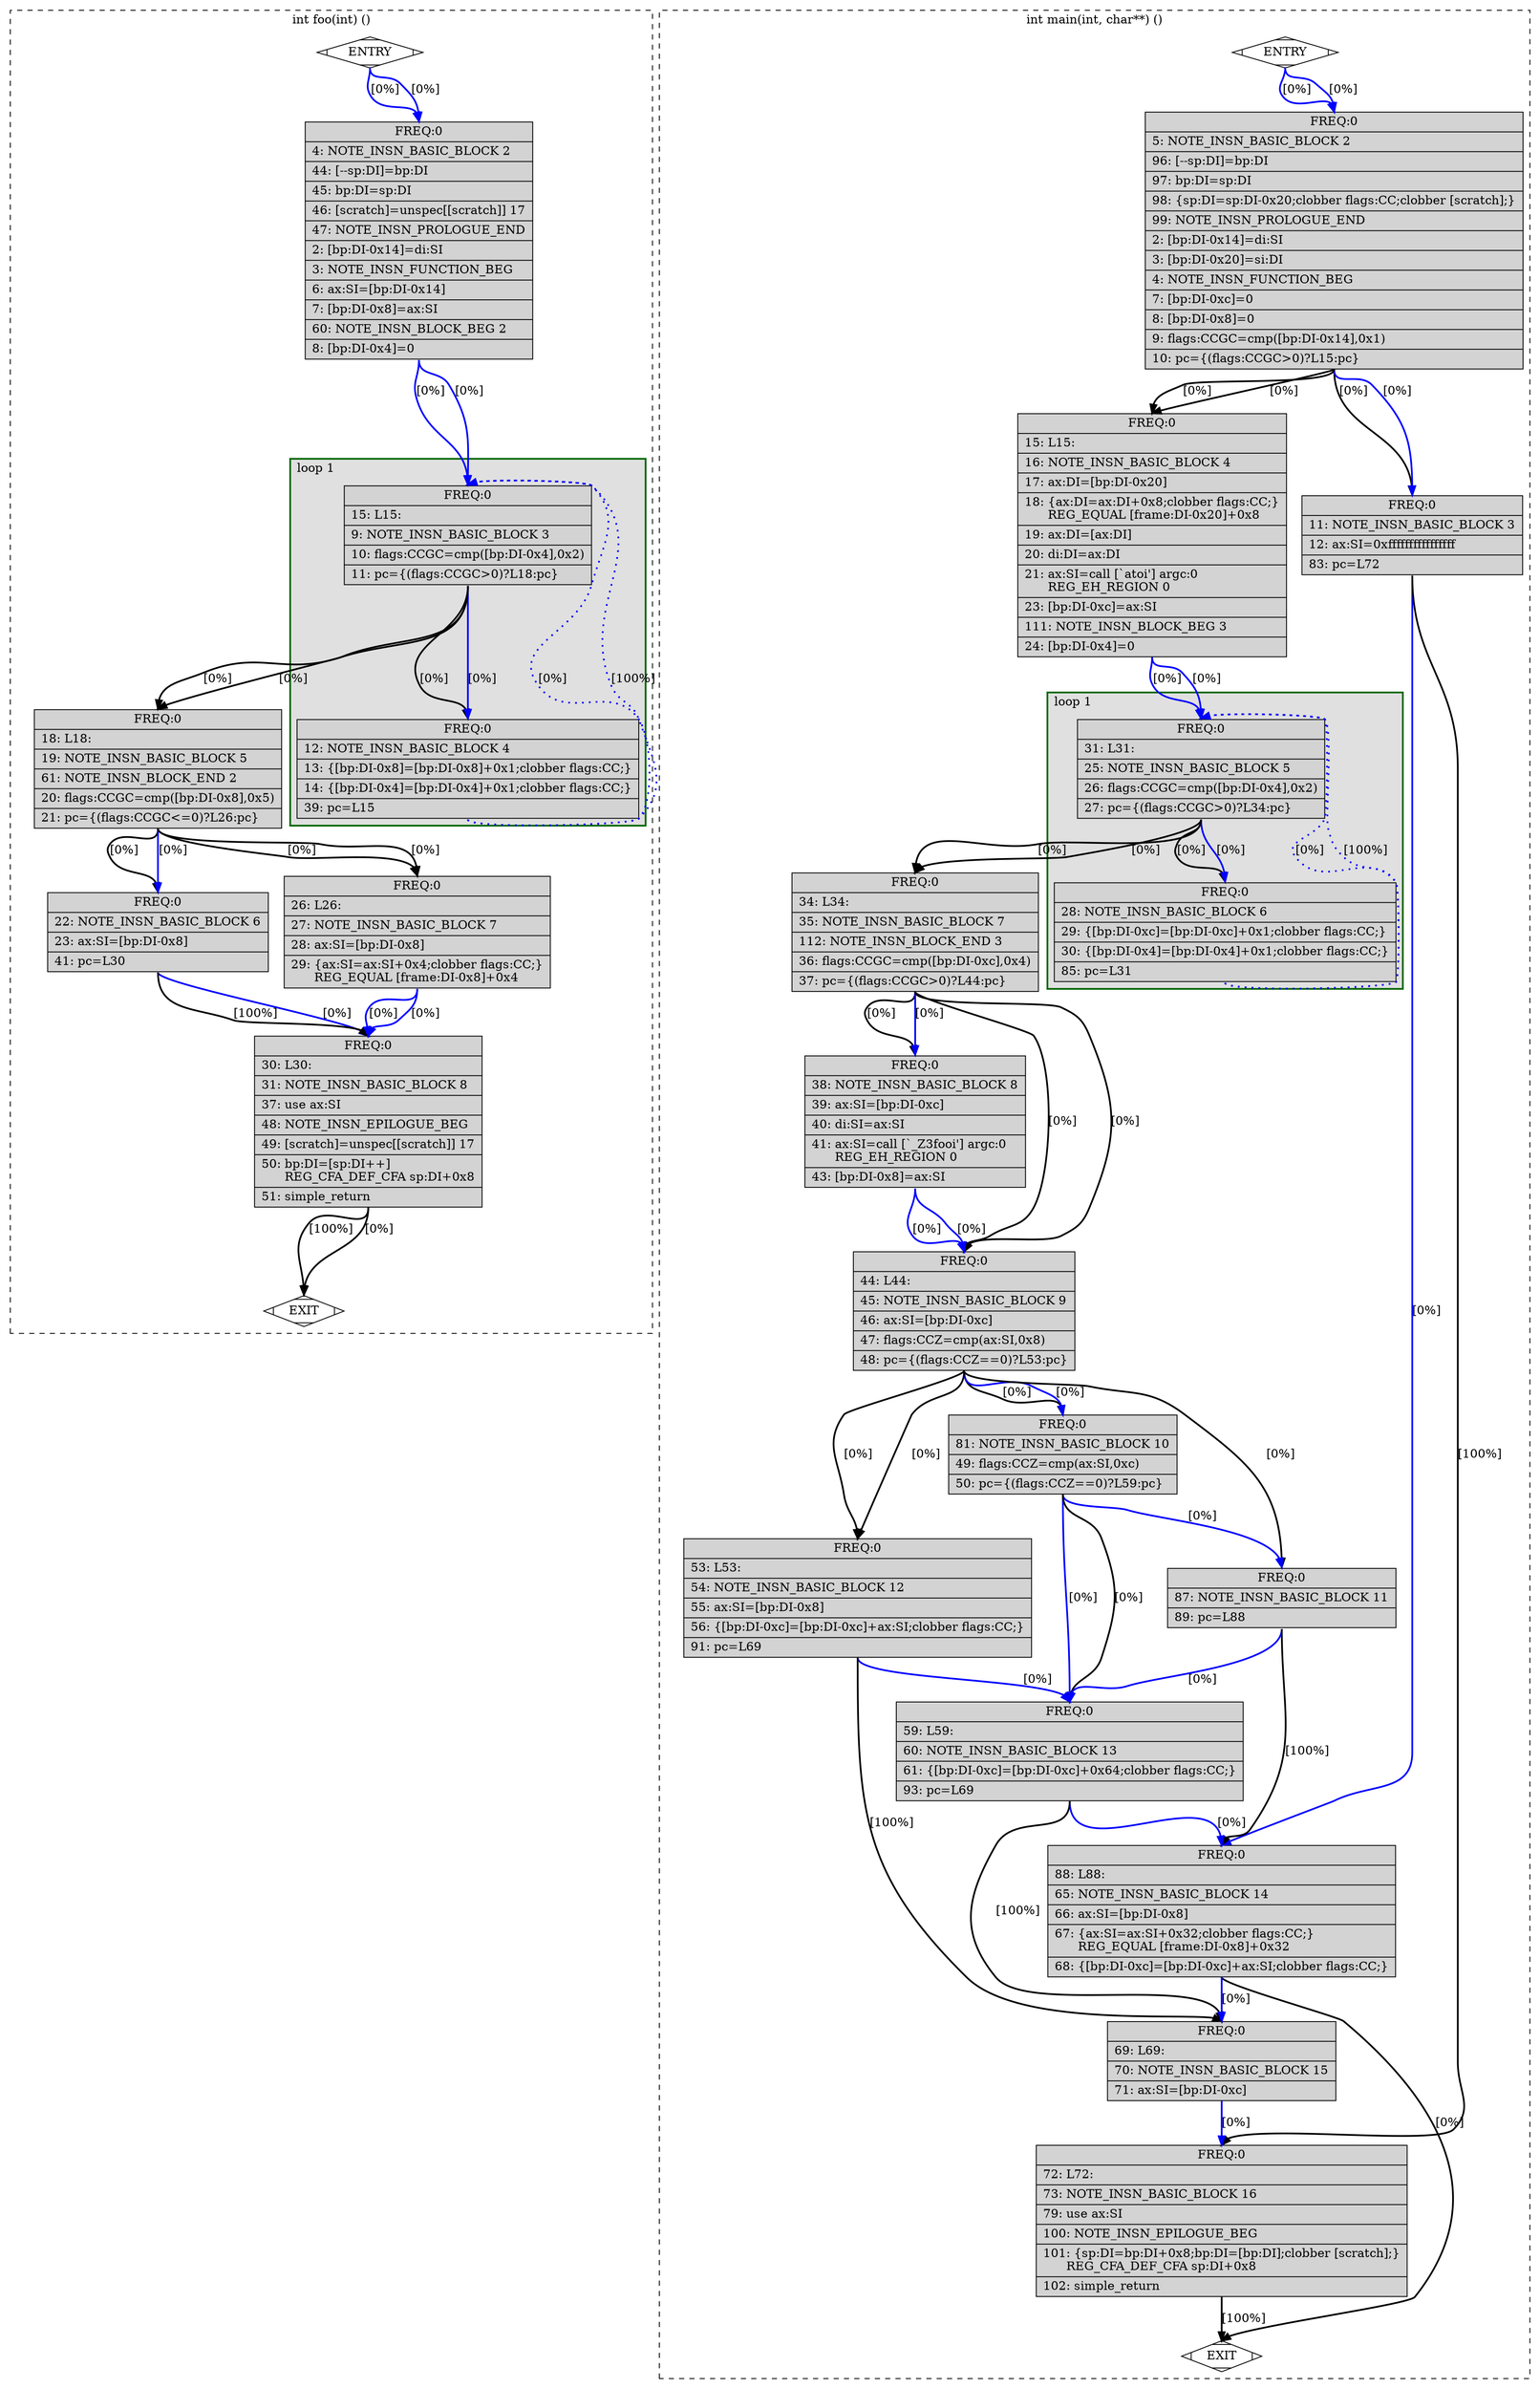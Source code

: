 digraph {
subgraph "cluster_int foo(int)" {
	style="dashed";
	color="black";
	label="int foo(int) ()";
	subgraph cluster_2_1 {
	style="filled";
	color="darkgreen";
	fillcolor="grey88";
	label="loop 1";
	labeljust=l;
	penwidth=2;
	fn_2_basic_block_3 [shape=record,style=filled,fillcolor=lightgrey,label="{ FREQ:0 |\<bb\ 3\>:\l\
|#\ b_1\ =\ PHI\ \<b_5(2),\ b_7(4)\>\l\
|#\ i_2\ =\ PHI\ \<i_6(2),\ i_8(4)\>\l\
|if\ (i_2\ \>\ 2)\l\
\ \ goto\ \<bb\ 5\>;\l\
else\l\
\ \ goto\ \<bb\ 4\>;\l\
}"];

	fn_2_basic_block_4 [shape=record,style=filled,fillcolor=lightgrey,label="{ FREQ:0 |\<bb\ 4\>:\l\
|b_7\ =\ b_1\ +\ 1;\l\
|i_8\ =\ i_2\ +\ 1;\l\
goto\ \<bb\ 3\>;\l\
}"];

	}
	fn_2_basic_block_0 [shape=Mdiamond,style=filled,fillcolor=white,label="ENTRY"];

	fn_2_basic_block_1 [shape=Mdiamond,style=filled,fillcolor=white,label="EXIT"];

	fn_2_basic_block_2 [shape=record,style=filled,fillcolor=lightgrey,label="{ FREQ:0 |\<bb\ 2\>:\l\
|b_5\ =\ a_4(D);\l\
|i_6\ =\ 0;\l\
}"];

	fn_2_basic_block_5 [shape=record,style=filled,fillcolor=lightgrey,label="{ FREQ:0 |\<bb\ 5\>:\l\
|if\ (b_1\ \>\ 5)\l\
\ \ goto\ \<bb\ 6\>;\l\
else\l\
\ \ goto\ \<bb\ 7\>;\l\
}"];

	fn_2_basic_block_6 [shape=record,style=filled,fillcolor=lightgrey,label="{ FREQ:0 |\<bb\ 6\>:\l\
|_9\ =\ b_1;\l\
goto\ \<bb\ 8\>\ (\<L5\>);\l\
}"];

	fn_2_basic_block_7 [shape=record,style=filled,fillcolor=lightgrey,label="{ FREQ:0 |\<bb\ 7\>:\l\
|_10\ =\ b_1\ +\ 4;\l\
}"];

	fn_2_basic_block_8 [shape=record,style=filled,fillcolor=lightgrey,label="{ FREQ:0 |\<bb\ 8\>:\l\
|#\ _3\ =\ PHI\ \<_9(6),\ _10(7)\>\l\
|\<L5\>:\l\
|return\ _3;\l\
}"];

	fn_2_basic_block_0:s -> fn_2_basic_block_2:n [style="solid,bold",color=blue,weight=100,constraint=true, label="[0%]"];
	fn_2_basic_block_2:s -> fn_2_basic_block_3:n [style="solid,bold",color=blue,weight=100,constraint=true, label="[0%]"];
	fn_2_basic_block_3:s -> fn_2_basic_block_5:n [style="solid,bold",color=black,weight=10,constraint=true, label="[0%]"];
	fn_2_basic_block_3:s -> fn_2_basic_block_4:n [style="solid,bold",color=black,weight=10,constraint=true, label="[0%]"];
	fn_2_basic_block_4:s -> fn_2_basic_block_3:n [style="dotted,bold",color=blue,weight=10,constraint=false, label="[0%]"];
	fn_2_basic_block_5:s -> fn_2_basic_block_6:n [style="solid,bold",color=black,weight=10,constraint=true, label="[0%]"];
	fn_2_basic_block_5:s -> fn_2_basic_block_7:n [style="solid,bold",color=black,weight=10,constraint=true, label="[0%]"];
	fn_2_basic_block_6:s -> fn_2_basic_block_8:n [style="solid,bold",color=blue,weight=100,constraint=true, label="[0%]"];
	fn_2_basic_block_7:s -> fn_2_basic_block_8:n [style="solid,bold",color=blue,weight=100,constraint=true, label="[0%]"];
	fn_2_basic_block_8:s -> fn_2_basic_block_1:n [style="solid,bold",color=black,weight=10,constraint=true, label="[0%]"];
	fn_2_basic_block_0:s -> fn_2_basic_block_1:n [style="invis",constraint=true];
}
subgraph "cluster_int foo(int)" {
	style="dashed";
	color="black";
	label="int foo(int) ()";
	fn_2_basic_block_1 [shape=Mdiamond,style=filled,fillcolor=white,label="EXIT"];

	fn_2_basic_block_2 [shape=record,style=filled,fillcolor=lightgrey,label="{ FREQ:0 |\ \ \ \ 4:\ NOTE_INSN_BASIC_BLOCK\ 2\l\
|\ \ \ 44:\ [--sp:DI]=bp:DI\l\
|\ \ \ 45:\ bp:DI=sp:DI\l\
|\ \ \ 46:\ [scratch]=unspec[[scratch]]\ 17\l\
|\ \ \ 47:\ NOTE_INSN_PROLOGUE_END\l\
|\ \ \ \ 2:\ [bp:DI-0x14]=di:SI\l\
|\ \ \ \ 3:\ NOTE_INSN_FUNCTION_BEG\l\
|\ \ \ \ 6:\ ax:SI=[bp:DI-0x14]\l\
|\ \ \ \ 7:\ [bp:DI-0x8]=ax:SI\l\
|\ \ \ 60:\ NOTE_INSN_BLOCK_BEG\ 2\l\
|\ \ \ \ 8:\ [bp:DI-0x4]=0\l\
}"];

	fn_2_basic_block_3 [shape=record,style=filled,fillcolor=lightgrey,label="{ FREQ:0 |\ \ \ 15:\ L15:\l\
|\ \ \ \ 9:\ NOTE_INSN_BASIC_BLOCK\ 3\l\
|\ \ \ 10:\ flags:CCGC=cmp([bp:DI-0x4],0x2)\l\
|\ \ \ 11:\ pc=\{(flags:CCGC\>0)?L18:pc\}\l\
}"];

	fn_2_basic_block_4 [shape=record,style=filled,fillcolor=lightgrey,label="{ FREQ:0 |\ \ \ 12:\ NOTE_INSN_BASIC_BLOCK\ 4\l\
|\ \ \ 13:\ \{[bp:DI-0x8]=[bp:DI-0x8]+0x1;clobber\ flags:CC;\}\l\
|\ \ \ 14:\ \{[bp:DI-0x4]=[bp:DI-0x4]+0x1;clobber\ flags:CC;\}\l\
|\ \ \ 39:\ pc=L15\l\
}"];

	fn_2_basic_block_5 [shape=record,style=filled,fillcolor=lightgrey,label="{ FREQ:0 |\ \ \ 18:\ L18:\l\
|\ \ \ 19:\ NOTE_INSN_BASIC_BLOCK\ 5\l\
|\ \ \ 61:\ NOTE_INSN_BLOCK_END\ 2\l\
|\ \ \ 20:\ flags:CCGC=cmp([bp:DI-0x8],0x5)\l\
|\ \ \ 21:\ pc=\{(flags:CCGC\<=0)?L26:pc\}\l\
}"];

	fn_2_basic_block_7 [shape=record,style=filled,fillcolor=lightgrey,label="{ FREQ:0 |\ \ \ 26:\ L26:\l\
|\ \ \ 27:\ NOTE_INSN_BASIC_BLOCK\ 7\l\
|\ \ \ 28:\ ax:SI=[bp:DI-0x8]\l\
|\ \ \ 29:\ \{ax:SI=ax:SI+0x4;clobber\ flags:CC;\}\l\
\ \ \ \ \ \ REG_EQUAL\ [frame:DI-0x8]+0x4\l\
}"];

	fn_2_basic_block_6 [shape=record,style=filled,fillcolor=lightgrey,label="{ FREQ:0 |\ \ \ 22:\ NOTE_INSN_BASIC_BLOCK\ 6\l\
|\ \ \ 23:\ ax:SI=[bp:DI-0x8]\l\
|\ \ \ 41:\ pc=L30\l\
}"];

	fn_2_basic_block_8 [shape=record,style=filled,fillcolor=lightgrey,label="{ FREQ:0 |\ \ \ 30:\ L30:\l\
|\ \ \ 31:\ NOTE_INSN_BASIC_BLOCK\ 8\l\
|\ \ \ 37:\ use\ ax:SI\l\
|\ \ \ 48:\ NOTE_INSN_EPILOGUE_BEG\l\
|\ \ \ 49:\ [scratch]=unspec[[scratch]]\ 17\l\
|\ \ \ 50:\ bp:DI=[sp:DI++]\l\
\ \ \ \ \ \ REG_CFA_DEF_CFA\ sp:DI+0x8\l\
|\ \ \ 51:\ simple_return\l\
}"];

	fn_2_basic_block_0 [shape=Mdiamond,style=filled,fillcolor=white,label="ENTRY"];

	fn_2_basic_block_0:s -> fn_2_basic_block_2:n [style="solid,bold",color=blue,weight=100,constraint=true, label="[0%]"];
	fn_2_basic_block_2:s -> fn_2_basic_block_3:n [style="solid,bold",color=blue,weight=100,constraint=true, label="[0%]"];
	fn_2_basic_block_3:s -> fn_2_basic_block_5:n [style="solid,bold",color=black,weight=10,constraint=true, label="[0%]"];
	fn_2_basic_block_3:s -> fn_2_basic_block_4:n [style="solid,bold",color=blue,weight=100,constraint=true, label="[0%]"];
	fn_2_basic_block_4:s -> fn_2_basic_block_3:n [style="dotted,bold",color=blue,weight=10,constraint=false, label="[100%]"];
	fn_2_basic_block_5:s -> fn_2_basic_block_6:n [style="solid,bold",color=blue,weight=100,constraint=true, label="[0%]"];
	fn_2_basic_block_5:s -> fn_2_basic_block_7:n [style="solid,bold",color=black,weight=10,constraint=true, label="[0%]"];
	fn_2_basic_block_6:s -> fn_2_basic_block_8:n [style="solid,bold",color=black,weight=10,constraint=true, label="[100%]"];
	fn_2_basic_block_7:s -> fn_2_basic_block_8:n [style="solid,bold",color=blue,weight=100,constraint=true, label="[0%]"];
	fn_2_basic_block_8:s -> fn_2_basic_block_1:n [style="solid,bold",color=black,weight=10,constraint=true, label="[100%]"];
	fn_2_basic_block_0:s -> fn_2_basic_block_1:n [style="invis",constraint=true];
}
subgraph "cluster_int main(int, char**)" {
	style="dashed";
	color="black";
	label="int main(int, char**) ()";
	subgraph cluster_3_1 {
	style="filled";
	color="darkgreen";
	fillcolor="grey88";
	label="loop 1";
	labeljust=l;
	penwidth=2;
	fn_3_basic_block_5 [shape=record,style=filled,fillcolor=lightgrey,label="{ FREQ:0 |\<bb\ 5\>:\l\
|#\ a_1\ =\ PHI\ \<a_16(4),\ a_18(6)\>\l\
|#\ j_4\ =\ PHI\ \<j_17(4),\ j_19(6)\>\l\
|if\ (j_4\ \>\ 2)\l\
\ \ goto\ \<bb\ 7\>;\l\
else\l\
\ \ goto\ \<bb\ 6\>;\l\
}"];

	fn_3_basic_block_6 [shape=record,style=filled,fillcolor=lightgrey,label="{ FREQ:0 |\<bb\ 6\>:\l\
|a_18\ =\ a_1\ +\ 1;\l\
|j_19\ =\ j_4\ +\ 1;\l\
goto\ \<bb\ 5\>;\l\
}"];

	}
	fn_3_basic_block_0 [shape=Mdiamond,style=filled,fillcolor=white,label="ENTRY"];

	fn_3_basic_block_1 [shape=Mdiamond,style=filled,fillcolor=white,label="EXIT"];

	fn_3_basic_block_2 [shape=record,style=filled,fillcolor=lightgrey,label="{ FREQ:0 |\<bb\ 2\>:\l\
|a_8\ =\ 0;\l\
|b_9\ =\ 0;\l\
|if\ (argc_10(D)\ \<=\ 1)\l\
\ \ goto\ \<bb\ 3\>;\l\
else\l\
\ \ goto\ \<bb\ 4\>;\l\
}"];

	fn_3_basic_block_3 [shape=record,style=filled,fillcolor=lightgrey,label="{ FREQ:0 |\<bb\ 3\>:\l\
|_11\ =\ -1;\l\
goto\ \<bb\ 14\>\ (\<L12\>);\l\
}"];

	fn_3_basic_block_4 [shape=record,style=filled,fillcolor=lightgrey,label="{ FREQ:0 |\<bb\ 4\>:\l\
|_14\ =\ argv_13(D)\ +\ 8;\l\
|_15\ =\ *_14;\l\
|a_16\ =\ atoi\ (_15);\l\
|j_17\ =\ 0;\l\
}"];

	fn_3_basic_block_7 [shape=record,style=filled,fillcolor=lightgrey,label="{ FREQ:0 |\<bb\ 7\>:\l\
|if\ (a_1\ \<=\ 4)\l\
\ \ goto\ \<bb\ 8\>;\l\
else\l\
\ \ goto\ \<bb\ 9\>;\l\
}"];

	fn_3_basic_block_8 [shape=record,style=filled,fillcolor=lightgrey,label="{ FREQ:0 |\<bb\ 8\>:\l\
|b_21\ =\ foo\ (a_1);\l\
}"];

	fn_3_basic_block_9 [shape=record,style=filled,fillcolor=lightgrey,label="{ FREQ:0 |\<bb\ 9\>:\l\
|#\ b_3\ =\ PHI\ \<b_9(7),\ b_21(8)\>\l\
|switch\ (a_1)\ \<default:\ \<L10\>,\ case\ 8:\ \<L8\>,\ case\ 12:\ \<L9\>\>\l\
}"];

	fn_3_basic_block_10 [shape=record,style=filled,fillcolor=lightgrey,label="{ FREQ:0 |\<bb\ 10\>:\l\
|\<L8\>:\l\
|a_22\ =\ a_1\ +\ b_3;\l\
goto\ \<bb\ 13\>;\l\
}"];

	fn_3_basic_block_11 [shape=record,style=filled,fillcolor=lightgrey,label="{ FREQ:0 |\<bb\ 11\>:\l\
|\<L9\>:\l\
|a_23\ =\ a_1\ +\ 100;\l\
goto\ \<bb\ 13\>;\l\
}"];

	fn_3_basic_block_12 [shape=record,style=filled,fillcolor=lightgrey,label="{ FREQ:0 |\<bb\ 12\>:\l\
|\<L10\>:\l\
|_24\ =\ b_3\ +\ 50;\l\
|a_25\ =\ _24\ +\ a_1;\l\
}"];

	fn_3_basic_block_13 [shape=record,style=filled,fillcolor=lightgrey,label="{ FREQ:0 |\<bb\ 13\>:\l\
|#\ a_2\ =\ PHI\ \<a_22(10),\ a_23(11),\ a_25(12)\>\l\
|_26\ =\ a_2;\l\
}"];

	fn_3_basic_block_14 [shape=record,style=filled,fillcolor=lightgrey,label="{ FREQ:0 |\<bb\ 14\>:\l\
|#\ _5\ =\ PHI\ \<_11(3),\ _26(13)\>\l\
|\<L12\>:\l\
|return\ _5;\l\
}"];

	fn_3_basic_block_0:s -> fn_3_basic_block_2:n [style="solid,bold",color=blue,weight=100,constraint=true, label="[0%]"];
	fn_3_basic_block_2:s -> fn_3_basic_block_3:n [style="solid,bold",color=black,weight=10,constraint=true, label="[0%]"];
	fn_3_basic_block_2:s -> fn_3_basic_block_4:n [style="solid,bold",color=black,weight=10,constraint=true, label="[0%]"];
	fn_3_basic_block_3:s -> fn_3_basic_block_14:n [style="solid,bold",color=blue,weight=100,constraint=true, label="[0%]"];
	fn_3_basic_block_4:s -> fn_3_basic_block_5:n [style="solid,bold",color=blue,weight=100,constraint=true, label="[0%]"];
	fn_3_basic_block_5:s -> fn_3_basic_block_7:n [style="solid,bold",color=black,weight=10,constraint=true, label="[0%]"];
	fn_3_basic_block_5:s -> fn_3_basic_block_6:n [style="solid,bold",color=black,weight=10,constraint=true, label="[0%]"];
	fn_3_basic_block_6:s -> fn_3_basic_block_5:n [style="dotted,bold",color=blue,weight=10,constraint=false, label="[0%]"];
	fn_3_basic_block_7:s -> fn_3_basic_block_8:n [style="solid,bold",color=black,weight=10,constraint=true, label="[0%]"];
	fn_3_basic_block_7:s -> fn_3_basic_block_9:n [style="solid,bold",color=black,weight=10,constraint=true, label="[0%]"];
	fn_3_basic_block_8:s -> fn_3_basic_block_9:n [style="solid,bold",color=blue,weight=100,constraint=true, label="[0%]"];
	fn_3_basic_block_9:s -> fn_3_basic_block_12:n [style="solid,bold",color=black,weight=10,constraint=true, label="[0%]"];
	fn_3_basic_block_9:s -> fn_3_basic_block_10:n [style="solid,bold",color=black,weight=10,constraint=true, label="[0%]"];
	fn_3_basic_block_9:s -> fn_3_basic_block_11:n [style="solid,bold",color=black,weight=10,constraint=true, label="[0%]"];
	fn_3_basic_block_10:s -> fn_3_basic_block_13:n [style="solid,bold",color=blue,weight=100,constraint=true, label="[0%]"];
	fn_3_basic_block_11:s -> fn_3_basic_block_13:n [style="solid,bold",color=blue,weight=100,constraint=true, label="[0%]"];
	fn_3_basic_block_12:s -> fn_3_basic_block_13:n [style="solid,bold",color=blue,weight=100,constraint=true, label="[0%]"];
	fn_3_basic_block_13:s -> fn_3_basic_block_14:n [style="solid,bold",color=blue,weight=100,constraint=true, label="[0%]"];
	fn_3_basic_block_14:s -> fn_3_basic_block_1:n [style="solid,bold",color=black,weight=10,constraint=true, label="[0%]"];
	fn_3_basic_block_0:s -> fn_3_basic_block_1:n [style="invis",constraint=true];
}
subgraph "cluster_int main(int, char**)" {
	style="dashed";
	color="black";
	label="int main(int, char**) ()";
	fn_3_basic_block_1 [shape=Mdiamond,style=filled,fillcolor=white,label="EXIT"];

	fn_3_basic_block_2 [shape=record,style=filled,fillcolor=lightgrey,label="{ FREQ:0 |\ \ \ \ 5:\ NOTE_INSN_BASIC_BLOCK\ 2\l\
|\ \ \ 96:\ [--sp:DI]=bp:DI\l\
|\ \ \ 97:\ bp:DI=sp:DI\l\
|\ \ \ 98:\ \{sp:DI=sp:DI-0x20;clobber\ flags:CC;clobber\ [scratch];\}\l\
|\ \ \ 99:\ NOTE_INSN_PROLOGUE_END\l\
|\ \ \ \ 2:\ [bp:DI-0x14]=di:SI\l\
|\ \ \ \ 3:\ [bp:DI-0x20]=si:DI\l\
|\ \ \ \ 4:\ NOTE_INSN_FUNCTION_BEG\l\
|\ \ \ \ 7:\ [bp:DI-0xc]=0\l\
|\ \ \ \ 8:\ [bp:DI-0x8]=0\l\
|\ \ \ \ 9:\ flags:CCGC=cmp([bp:DI-0x14],0x1)\l\
|\ \ \ 10:\ pc=\{(flags:CCGC\>0)?L15:pc\}\l\
}"];

	fn_3_basic_block_4 [shape=record,style=filled,fillcolor=lightgrey,label="{ FREQ:0 |\ \ \ 15:\ L15:\l\
|\ \ \ 16:\ NOTE_INSN_BASIC_BLOCK\ 4\l\
|\ \ \ 17:\ ax:DI=[bp:DI-0x20]\l\
|\ \ \ 18:\ \{ax:DI=ax:DI+0x8;clobber\ flags:CC;\}\l\
\ \ \ \ \ \ REG_EQUAL\ [frame:DI-0x20]+0x8\l\
|\ \ \ 19:\ ax:DI=[ax:DI]\l\
|\ \ \ 20:\ di:DI=ax:DI\l\
|\ \ \ 21:\ ax:SI=call\ [`atoi']\ argc:0\l\
\ \ \ \ \ \ REG_EH_REGION\ 0\l\
|\ \ \ 23:\ [bp:DI-0xc]=ax:SI\l\
|\ \ 111:\ NOTE_INSN_BLOCK_BEG\ 3\l\
|\ \ \ 24:\ [bp:DI-0x4]=0\l\
}"];

	fn_3_basic_block_5 [shape=record,style=filled,fillcolor=lightgrey,label="{ FREQ:0 |\ \ \ 31:\ L31:\l\
|\ \ \ 25:\ NOTE_INSN_BASIC_BLOCK\ 5\l\
|\ \ \ 26:\ flags:CCGC=cmp([bp:DI-0x4],0x2)\l\
|\ \ \ 27:\ pc=\{(flags:CCGC\>0)?L34:pc\}\l\
}"];

	fn_3_basic_block_6 [shape=record,style=filled,fillcolor=lightgrey,label="{ FREQ:0 |\ \ \ 28:\ NOTE_INSN_BASIC_BLOCK\ 6\l\
|\ \ \ 29:\ \{[bp:DI-0xc]=[bp:DI-0xc]+0x1;clobber\ flags:CC;\}\l\
|\ \ \ 30:\ \{[bp:DI-0x4]=[bp:DI-0x4]+0x1;clobber\ flags:CC;\}\l\
|\ \ \ 85:\ pc=L31\l\
}"];

	fn_3_basic_block_7 [shape=record,style=filled,fillcolor=lightgrey,label="{ FREQ:0 |\ \ \ 34:\ L34:\l\
|\ \ \ 35:\ NOTE_INSN_BASIC_BLOCK\ 7\l\
|\ \ 112:\ NOTE_INSN_BLOCK_END\ 3\l\
|\ \ \ 36:\ flags:CCGC=cmp([bp:DI-0xc],0x4)\l\
|\ \ \ 37:\ pc=\{(flags:CCGC\>0)?L44:pc\}\l\
}"];

	fn_3_basic_block_8 [shape=record,style=filled,fillcolor=lightgrey,label="{ FREQ:0 |\ \ \ 38:\ NOTE_INSN_BASIC_BLOCK\ 8\l\
|\ \ \ 39:\ ax:SI=[bp:DI-0xc]\l\
|\ \ \ 40:\ di:SI=ax:SI\l\
|\ \ \ 41:\ ax:SI=call\ [`_Z3fooi']\ argc:0\l\
\ \ \ \ \ \ REG_EH_REGION\ 0\l\
|\ \ \ 43:\ [bp:DI-0x8]=ax:SI\l\
}"];

	fn_3_basic_block_9 [shape=record,style=filled,fillcolor=lightgrey,label="{ FREQ:0 |\ \ \ 44:\ L44:\l\
|\ \ \ 45:\ NOTE_INSN_BASIC_BLOCK\ 9\l\
|\ \ \ 46:\ ax:SI=[bp:DI-0xc]\l\
|\ \ \ 47:\ flags:CCZ=cmp(ax:SI,0x8)\l\
|\ \ \ 48:\ pc=\{(flags:CCZ==0)?L53:pc\}\l\
}"];

	fn_3_basic_block_10 [shape=record,style=filled,fillcolor=lightgrey,label="{ FREQ:0 |\ \ \ 81:\ NOTE_INSN_BASIC_BLOCK\ 10\l\
|\ \ \ 49:\ flags:CCZ=cmp(ax:SI,0xc)\l\
|\ \ \ 50:\ pc=\{(flags:CCZ==0)?L59:pc\}\l\
}"];

	fn_3_basic_block_11 [shape=record,style=filled,fillcolor=lightgrey,label="{ FREQ:0 |\ \ \ 87:\ NOTE_INSN_BASIC_BLOCK\ 11\l\
|\ \ \ 89:\ pc=L88\l\
}"];

	fn_3_basic_block_14 [shape=record,style=filled,fillcolor=lightgrey,label="{ FREQ:0 |\ \ \ 88:\ L88:\l\
|\ \ \ 65:\ NOTE_INSN_BASIC_BLOCK\ 14\l\
|\ \ \ 66:\ ax:SI=[bp:DI-0x8]\l\
|\ \ \ 67:\ \{ax:SI=ax:SI+0x32;clobber\ flags:CC;\}\l\
\ \ \ \ \ \ REG_EQUAL\ [frame:DI-0x8]+0x32\l\
|\ \ \ 68:\ \{[bp:DI-0xc]=[bp:DI-0xc]+ax:SI;clobber\ flags:CC;\}\l\
}"];

	fn_3_basic_block_13 [shape=record,style=filled,fillcolor=lightgrey,label="{ FREQ:0 |\ \ \ 59:\ L59:\l\
|\ \ \ 60:\ NOTE_INSN_BASIC_BLOCK\ 13\l\
|\ \ \ 61:\ \{[bp:DI-0xc]=[bp:DI-0xc]+0x64;clobber\ flags:CC;\}\l\
|\ \ \ 93:\ pc=L69\l\
}"];

	fn_3_basic_block_12 [shape=record,style=filled,fillcolor=lightgrey,label="{ FREQ:0 |\ \ \ 53:\ L53:\l\
|\ \ \ 54:\ NOTE_INSN_BASIC_BLOCK\ 12\l\
|\ \ \ 55:\ ax:SI=[bp:DI-0x8]\l\
|\ \ \ 56:\ \{[bp:DI-0xc]=[bp:DI-0xc]+ax:SI;clobber\ flags:CC;\}\l\
|\ \ \ 91:\ pc=L69\l\
}"];

	fn_3_basic_block_15 [shape=record,style=filled,fillcolor=lightgrey,label="{ FREQ:0 |\ \ \ 69:\ L69:\l\
|\ \ \ 70:\ NOTE_INSN_BASIC_BLOCK\ 15\l\
|\ \ \ 71:\ ax:SI=[bp:DI-0xc]\l\
}"];

	fn_3_basic_block_3 [shape=record,style=filled,fillcolor=lightgrey,label="{ FREQ:0 |\ \ \ 11:\ NOTE_INSN_BASIC_BLOCK\ 3\l\
|\ \ \ 12:\ ax:SI=0xffffffffffffffff\l\
|\ \ \ 83:\ pc=L72\l\
}"];

	fn_3_basic_block_16 [shape=record,style=filled,fillcolor=lightgrey,label="{ FREQ:0 |\ \ \ 72:\ L72:\l\
|\ \ \ 73:\ NOTE_INSN_BASIC_BLOCK\ 16\l\
|\ \ \ 79:\ use\ ax:SI\l\
|\ \ 100:\ NOTE_INSN_EPILOGUE_BEG\l\
|\ \ 101:\ \{sp:DI=bp:DI+0x8;bp:DI=[bp:DI];clobber\ [scratch];\}\l\
\ \ \ \ \ \ REG_CFA_DEF_CFA\ sp:DI+0x8\l\
|\ \ 102:\ simple_return\l\
}"];

	fn_3_basic_block_0 [shape=Mdiamond,style=filled,fillcolor=white,label="ENTRY"];

	fn_3_basic_block_0:s -> fn_3_basic_block_2:n [style="solid,bold",color=blue,weight=100,constraint=true, label="[0%]"];
	fn_3_basic_block_2:s -> fn_3_basic_block_3:n [style="solid,bold",color=blue,weight=100,constraint=true, label="[0%]"];
	fn_3_basic_block_2:s -> fn_3_basic_block_4:n [style="solid,bold",color=black,weight=10,constraint=true, label="[0%]"];
	fn_3_basic_block_3:s -> fn_3_basic_block_16:n [style="solid,bold",color=black,weight=10,constraint=true, label="[100%]"];
	fn_3_basic_block_4:s -> fn_3_basic_block_5:n [style="solid,bold",color=blue,weight=100,constraint=true, label="[0%]"];
	fn_3_basic_block_5:s -> fn_3_basic_block_7:n [style="solid,bold",color=black,weight=10,constraint=true, label="[0%]"];
	fn_3_basic_block_5:s -> fn_3_basic_block_6:n [style="solid,bold",color=blue,weight=100,constraint=true, label="[0%]"];
	fn_3_basic_block_6:s -> fn_3_basic_block_5:n [style="dotted,bold",color=blue,weight=10,constraint=false, label="[100%]"];
	fn_3_basic_block_7:s -> fn_3_basic_block_8:n [style="solid,bold",color=blue,weight=100,constraint=true, label="[0%]"];
	fn_3_basic_block_7:s -> fn_3_basic_block_9:n [style="solid,bold",color=black,weight=10,constraint=true, label="[0%]"];
	fn_3_basic_block_8:s -> fn_3_basic_block_9:n [style="solid,bold",color=blue,weight=100,constraint=true, label="[0%]"];
	fn_3_basic_block_9:s -> fn_3_basic_block_12:n [style="solid,bold",color=black,weight=10,constraint=true, label="[0%]"];
	fn_3_basic_block_9:s -> fn_3_basic_block_10:n [style="solid,bold",color=blue,weight=100,constraint=true, label="[0%]"];
	fn_3_basic_block_10:s -> fn_3_basic_block_13:n [style="solid,bold",color=black,weight=10,constraint=true, label="[0%]"];
	fn_3_basic_block_10:s -> fn_3_basic_block_11:n [style="solid,bold",color=blue,weight=100,constraint=true, label="[0%]"];
	fn_3_basic_block_11:s -> fn_3_basic_block_14:n [style="solid,bold",color=black,weight=10,constraint=true, label="[100%]"];
	fn_3_basic_block_12:s -> fn_3_basic_block_15:n [style="solid,bold",color=black,weight=10,constraint=true, label="[100%]"];
	fn_3_basic_block_13:s -> fn_3_basic_block_15:n [style="solid,bold",color=black,weight=10,constraint=true, label="[100%]"];
	fn_3_basic_block_14:s -> fn_3_basic_block_15:n [style="solid,bold",color=blue,weight=100,constraint=true, label="[0%]"];
	fn_3_basic_block_15:s -> fn_3_basic_block_16:n [style="solid,bold",color=blue,weight=100,constraint=true, label="[0%]"];
	fn_3_basic_block_16:s -> fn_3_basic_block_1:n [style="solid,bold",color=black,weight=10,constraint=true, label="[100%]"];
	fn_3_basic_block_0:s -> fn_3_basic_block_1:n [style="invis",constraint=true];
}

}
